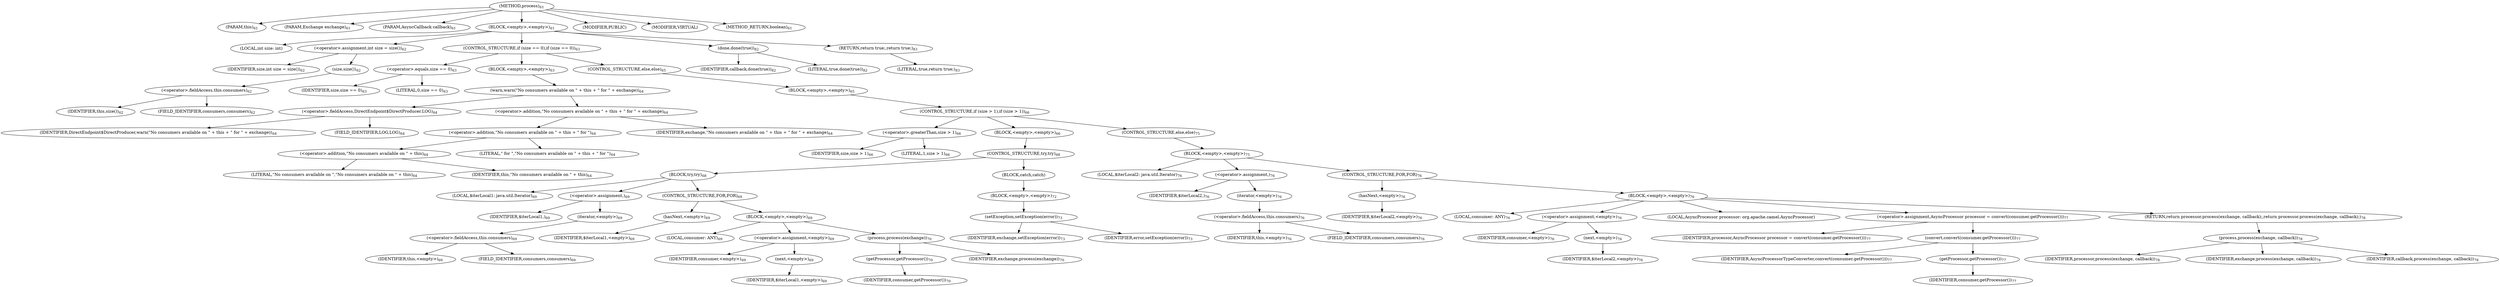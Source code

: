 digraph "process" {  
"79" [label = <(METHOD,process)<SUB>61</SUB>> ]
"8" [label = <(PARAM,this)<SUB>61</SUB>> ]
"80" [label = <(PARAM,Exchange exchange)<SUB>61</SUB>> ]
"81" [label = <(PARAM,AsyncCallback callback)<SUB>61</SUB>> ]
"82" [label = <(BLOCK,&lt;empty&gt;,&lt;empty&gt;)<SUB>61</SUB>> ]
"83" [label = <(LOCAL,int size: int)> ]
"84" [label = <(&lt;operator&gt;.assignment,int size = size())<SUB>62</SUB>> ]
"85" [label = <(IDENTIFIER,size,int size = size())<SUB>62</SUB>> ]
"86" [label = <(size,size())<SUB>62</SUB>> ]
"87" [label = <(&lt;operator&gt;.fieldAccess,this.consumers)<SUB>62</SUB>> ]
"88" [label = <(IDENTIFIER,this,size())<SUB>62</SUB>> ]
"89" [label = <(FIELD_IDENTIFIER,consumers,consumers)<SUB>62</SUB>> ]
"90" [label = <(CONTROL_STRUCTURE,if (size == 0),if (size == 0))<SUB>63</SUB>> ]
"91" [label = <(&lt;operator&gt;.equals,size == 0)<SUB>63</SUB>> ]
"92" [label = <(IDENTIFIER,size,size == 0)<SUB>63</SUB>> ]
"93" [label = <(LITERAL,0,size == 0)<SUB>63</SUB>> ]
"94" [label = <(BLOCK,&lt;empty&gt;,&lt;empty&gt;)<SUB>63</SUB>> ]
"95" [label = <(warn,warn(&quot;No consumers available on &quot; + this + &quot; for &quot; + exchange))<SUB>64</SUB>> ]
"96" [label = <(&lt;operator&gt;.fieldAccess,DirectEndpoint$DirectProducer.LOG)<SUB>64</SUB>> ]
"97" [label = <(IDENTIFIER,DirectEndpoint$DirectProducer,warn(&quot;No consumers available on &quot; + this + &quot; for &quot; + exchange))<SUB>64</SUB>> ]
"98" [label = <(FIELD_IDENTIFIER,LOG,LOG)<SUB>64</SUB>> ]
"99" [label = <(&lt;operator&gt;.addition,&quot;No consumers available on &quot; + this + &quot; for &quot; + exchange)<SUB>64</SUB>> ]
"100" [label = <(&lt;operator&gt;.addition,&quot;No consumers available on &quot; + this + &quot; for &quot;)<SUB>64</SUB>> ]
"101" [label = <(&lt;operator&gt;.addition,&quot;No consumers available on &quot; + this)<SUB>64</SUB>> ]
"102" [label = <(LITERAL,&quot;No consumers available on &quot;,&quot;No consumers available on &quot; + this)<SUB>64</SUB>> ]
"7" [label = <(IDENTIFIER,this,&quot;No consumers available on &quot; + this)<SUB>64</SUB>> ]
"103" [label = <(LITERAL,&quot; for &quot;,&quot;No consumers available on &quot; + this + &quot; for &quot;)<SUB>64</SUB>> ]
"104" [label = <(IDENTIFIER,exchange,&quot;No consumers available on &quot; + this + &quot; for &quot; + exchange)<SUB>64</SUB>> ]
"105" [label = <(CONTROL_STRUCTURE,else,else)<SUB>65</SUB>> ]
"106" [label = <(BLOCK,&lt;empty&gt;,&lt;empty&gt;)<SUB>65</SUB>> ]
"107" [label = <(CONTROL_STRUCTURE,if (size &gt; 1),if (size &gt; 1))<SUB>66</SUB>> ]
"108" [label = <(&lt;operator&gt;.greaterThan,size &gt; 1)<SUB>66</SUB>> ]
"109" [label = <(IDENTIFIER,size,size &gt; 1)<SUB>66</SUB>> ]
"110" [label = <(LITERAL,1,size &gt; 1)<SUB>66</SUB>> ]
"111" [label = <(BLOCK,&lt;empty&gt;,&lt;empty&gt;)<SUB>66</SUB>> ]
"112" [label = <(CONTROL_STRUCTURE,try,try)<SUB>68</SUB>> ]
"113" [label = <(BLOCK,try,try)<SUB>68</SUB>> ]
"114" [label = <(LOCAL,$iterLocal1: java.util.Iterator)<SUB>69</SUB>> ]
"115" [label = <(&lt;operator&gt;.assignment,)<SUB>69</SUB>> ]
"116" [label = <(IDENTIFIER,$iterLocal1,)<SUB>69</SUB>> ]
"117" [label = <(iterator,&lt;empty&gt;)<SUB>69</SUB>> ]
"118" [label = <(&lt;operator&gt;.fieldAccess,this.consumers)<SUB>69</SUB>> ]
"119" [label = <(IDENTIFIER,this,&lt;empty&gt;)<SUB>69</SUB>> ]
"120" [label = <(FIELD_IDENTIFIER,consumers,consumers)<SUB>69</SUB>> ]
"121" [label = <(CONTROL_STRUCTURE,FOR,FOR)<SUB>69</SUB>> ]
"122" [label = <(hasNext,&lt;empty&gt;)<SUB>69</SUB>> ]
"123" [label = <(IDENTIFIER,$iterLocal1,&lt;empty&gt;)<SUB>69</SUB>> ]
"124" [label = <(BLOCK,&lt;empty&gt;,&lt;empty&gt;)<SUB>69</SUB>> ]
"125" [label = <(LOCAL,consumer: ANY)<SUB>69</SUB>> ]
"126" [label = <(&lt;operator&gt;.assignment,&lt;empty&gt;)<SUB>69</SUB>> ]
"127" [label = <(IDENTIFIER,consumer,&lt;empty&gt;)<SUB>69</SUB>> ]
"128" [label = <(next,&lt;empty&gt;)<SUB>69</SUB>> ]
"129" [label = <(IDENTIFIER,$iterLocal1,&lt;empty&gt;)<SUB>69</SUB>> ]
"130" [label = <(process,process(exchange))<SUB>70</SUB>> ]
"131" [label = <(getProcessor,getProcessor())<SUB>70</SUB>> ]
"132" [label = <(IDENTIFIER,consumer,getProcessor())<SUB>70</SUB>> ]
"133" [label = <(IDENTIFIER,exchange,process(exchange))<SUB>70</SUB>> ]
"134" [label = <(BLOCK,catch,catch)> ]
"135" [label = <(BLOCK,&lt;empty&gt;,&lt;empty&gt;)<SUB>72</SUB>> ]
"136" [label = <(setException,setException(error))<SUB>73</SUB>> ]
"137" [label = <(IDENTIFIER,exchange,setException(error))<SUB>73</SUB>> ]
"138" [label = <(IDENTIFIER,error,setException(error))<SUB>73</SUB>> ]
"139" [label = <(CONTROL_STRUCTURE,else,else)<SUB>75</SUB>> ]
"140" [label = <(BLOCK,&lt;empty&gt;,&lt;empty&gt;)<SUB>75</SUB>> ]
"141" [label = <(LOCAL,$iterLocal2: java.util.Iterator)<SUB>76</SUB>> ]
"142" [label = <(&lt;operator&gt;.assignment,)<SUB>76</SUB>> ]
"143" [label = <(IDENTIFIER,$iterLocal2,)<SUB>76</SUB>> ]
"144" [label = <(iterator,&lt;empty&gt;)<SUB>76</SUB>> ]
"145" [label = <(&lt;operator&gt;.fieldAccess,this.consumers)<SUB>76</SUB>> ]
"146" [label = <(IDENTIFIER,this,&lt;empty&gt;)<SUB>76</SUB>> ]
"147" [label = <(FIELD_IDENTIFIER,consumers,consumers)<SUB>76</SUB>> ]
"148" [label = <(CONTROL_STRUCTURE,FOR,FOR)<SUB>76</SUB>> ]
"149" [label = <(hasNext,&lt;empty&gt;)<SUB>76</SUB>> ]
"150" [label = <(IDENTIFIER,$iterLocal2,&lt;empty&gt;)<SUB>76</SUB>> ]
"151" [label = <(BLOCK,&lt;empty&gt;,&lt;empty&gt;)<SUB>76</SUB>> ]
"152" [label = <(LOCAL,consumer: ANY)<SUB>76</SUB>> ]
"153" [label = <(&lt;operator&gt;.assignment,&lt;empty&gt;)<SUB>76</SUB>> ]
"154" [label = <(IDENTIFIER,consumer,&lt;empty&gt;)<SUB>76</SUB>> ]
"155" [label = <(next,&lt;empty&gt;)<SUB>76</SUB>> ]
"156" [label = <(IDENTIFIER,$iterLocal2,&lt;empty&gt;)<SUB>76</SUB>> ]
"157" [label = <(LOCAL,AsyncProcessor processor: org.apache.camel.AsyncProcessor)> ]
"158" [label = <(&lt;operator&gt;.assignment,AsyncProcessor processor = convert(consumer.getProcessor()))<SUB>77</SUB>> ]
"159" [label = <(IDENTIFIER,processor,AsyncProcessor processor = convert(consumer.getProcessor()))<SUB>77</SUB>> ]
"160" [label = <(convert,convert(consumer.getProcessor()))<SUB>77</SUB>> ]
"161" [label = <(IDENTIFIER,AsyncProcessorTypeConverter,convert(consumer.getProcessor()))<SUB>77</SUB>> ]
"162" [label = <(getProcessor,getProcessor())<SUB>77</SUB>> ]
"163" [label = <(IDENTIFIER,consumer,getProcessor())<SUB>77</SUB>> ]
"164" [label = <(RETURN,return processor.process(exchange, callback);,return processor.process(exchange, callback);)<SUB>78</SUB>> ]
"165" [label = <(process,process(exchange, callback))<SUB>78</SUB>> ]
"166" [label = <(IDENTIFIER,processor,process(exchange, callback))<SUB>78</SUB>> ]
"167" [label = <(IDENTIFIER,exchange,process(exchange, callback))<SUB>78</SUB>> ]
"168" [label = <(IDENTIFIER,callback,process(exchange, callback))<SUB>78</SUB>> ]
"169" [label = <(done,done(true))<SUB>82</SUB>> ]
"170" [label = <(IDENTIFIER,callback,done(true))<SUB>82</SUB>> ]
"171" [label = <(LITERAL,true,done(true))<SUB>82</SUB>> ]
"172" [label = <(RETURN,return true;,return true;)<SUB>83</SUB>> ]
"173" [label = <(LITERAL,true,return true;)<SUB>83</SUB>> ]
"174" [label = <(MODIFIER,PUBLIC)> ]
"175" [label = <(MODIFIER,VIRTUAL)> ]
"176" [label = <(METHOD_RETURN,boolean)<SUB>61</SUB>> ]
  "79" -> "8" 
  "79" -> "80" 
  "79" -> "81" 
  "79" -> "82" 
  "79" -> "174" 
  "79" -> "175" 
  "79" -> "176" 
  "82" -> "83" 
  "82" -> "84" 
  "82" -> "90" 
  "82" -> "169" 
  "82" -> "172" 
  "84" -> "85" 
  "84" -> "86" 
  "86" -> "87" 
  "87" -> "88" 
  "87" -> "89" 
  "90" -> "91" 
  "90" -> "94" 
  "90" -> "105" 
  "91" -> "92" 
  "91" -> "93" 
  "94" -> "95" 
  "95" -> "96" 
  "95" -> "99" 
  "96" -> "97" 
  "96" -> "98" 
  "99" -> "100" 
  "99" -> "104" 
  "100" -> "101" 
  "100" -> "103" 
  "101" -> "102" 
  "101" -> "7" 
  "105" -> "106" 
  "106" -> "107" 
  "107" -> "108" 
  "107" -> "111" 
  "107" -> "139" 
  "108" -> "109" 
  "108" -> "110" 
  "111" -> "112" 
  "112" -> "113" 
  "112" -> "134" 
  "113" -> "114" 
  "113" -> "115" 
  "113" -> "121" 
  "115" -> "116" 
  "115" -> "117" 
  "117" -> "118" 
  "118" -> "119" 
  "118" -> "120" 
  "121" -> "122" 
  "121" -> "124" 
  "122" -> "123" 
  "124" -> "125" 
  "124" -> "126" 
  "124" -> "130" 
  "126" -> "127" 
  "126" -> "128" 
  "128" -> "129" 
  "130" -> "131" 
  "130" -> "133" 
  "131" -> "132" 
  "134" -> "135" 
  "135" -> "136" 
  "136" -> "137" 
  "136" -> "138" 
  "139" -> "140" 
  "140" -> "141" 
  "140" -> "142" 
  "140" -> "148" 
  "142" -> "143" 
  "142" -> "144" 
  "144" -> "145" 
  "145" -> "146" 
  "145" -> "147" 
  "148" -> "149" 
  "148" -> "151" 
  "149" -> "150" 
  "151" -> "152" 
  "151" -> "153" 
  "151" -> "157" 
  "151" -> "158" 
  "151" -> "164" 
  "153" -> "154" 
  "153" -> "155" 
  "155" -> "156" 
  "158" -> "159" 
  "158" -> "160" 
  "160" -> "161" 
  "160" -> "162" 
  "162" -> "163" 
  "164" -> "165" 
  "165" -> "166" 
  "165" -> "167" 
  "165" -> "168" 
  "169" -> "170" 
  "169" -> "171" 
  "172" -> "173" 
}
